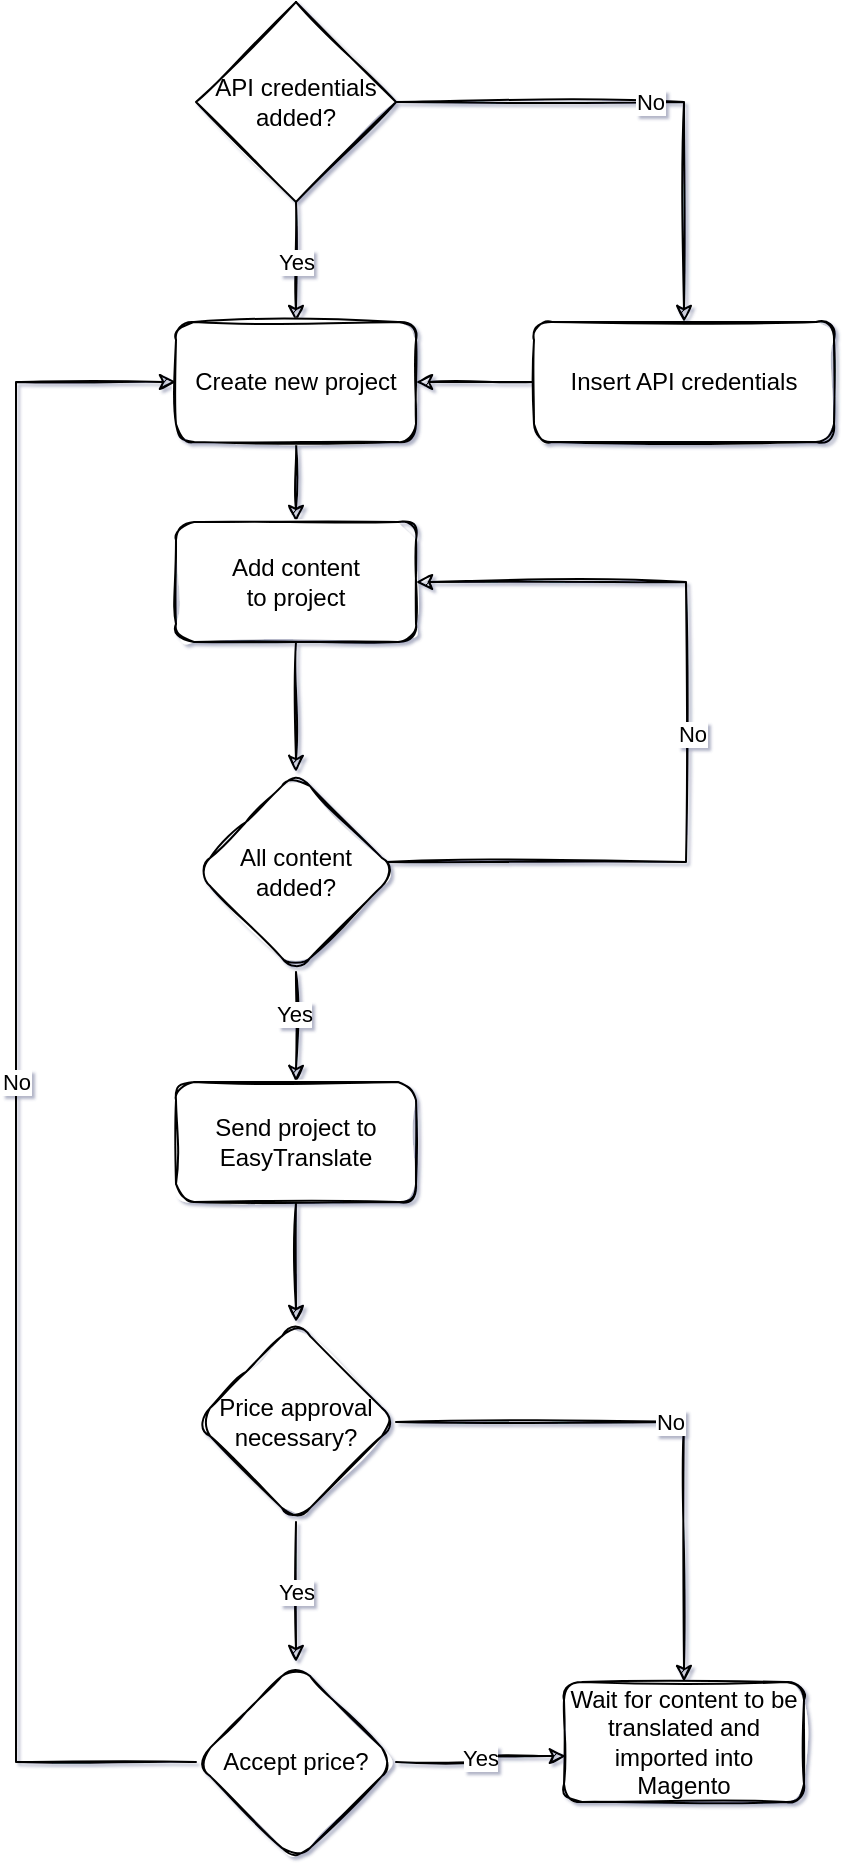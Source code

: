 <mxfile version="13.10.0" type="device"><diagram id="C5RBs43oDa-KdzZeNtuy" name="Page-1"><mxGraphModel dx="1422" dy="816" grid="1" gridSize="10" guides="1" tooltips="1" connect="1" arrows="1" fold="1" page="1" pageScale="1" pageWidth="827" pageHeight="1169" math="0" shadow="1"><root><mxCell id="WIyWlLk6GJQsqaUBKTNV-0"/><mxCell id="WIyWlLk6GJQsqaUBKTNV-1" parent="WIyWlLk6GJQsqaUBKTNV-0"/><mxCell id="BprngWskLxrPRDrW7Igl-20" value="" style="edgeStyle=orthogonalEdgeStyle;rounded=0;sketch=1;orthogonalLoop=1;jettySize=auto;html=1;" edge="1" parent="WIyWlLk6GJQsqaUBKTNV-1" source="BprngWskLxrPRDrW7Igl-1" target="BprngWskLxrPRDrW7Igl-17"><mxGeometry relative="1" as="geometry"/></mxCell><mxCell id="BprngWskLxrPRDrW7Igl-1" value="Insert API credentials" style="rounded=1;whiteSpace=wrap;html=1;shadow=0;glass=0;sketch=1;" vertex="1" parent="WIyWlLk6GJQsqaUBKTNV-1"><mxGeometry x="509" y="160" width="150" height="60" as="geometry"/></mxCell><mxCell id="BprngWskLxrPRDrW7Igl-5" value="No" style="edgeStyle=orthogonalEdgeStyle;rounded=0;sketch=1;orthogonalLoop=1;jettySize=auto;html=1;entryX=0.5;entryY=0;entryDx=0;entryDy=0;" edge="1" parent="WIyWlLk6GJQsqaUBKTNV-1" source="BprngWskLxrPRDrW7Igl-4" target="BprngWskLxrPRDrW7Igl-1"><mxGeometry relative="1" as="geometry"/></mxCell><mxCell id="BprngWskLxrPRDrW7Igl-18" value="Yes" style="edgeStyle=orthogonalEdgeStyle;rounded=0;sketch=1;orthogonalLoop=1;jettySize=auto;html=1;" edge="1" parent="WIyWlLk6GJQsqaUBKTNV-1" source="BprngWskLxrPRDrW7Igl-4" target="BprngWskLxrPRDrW7Igl-17"><mxGeometry relative="1" as="geometry"/></mxCell><mxCell id="BprngWskLxrPRDrW7Igl-4" value="API credentials added?" style="rhombus;whiteSpace=wrap;html=1;shadow=0;glass=0;sketch=1;aspect=fixed;" vertex="1" parent="WIyWlLk6GJQsqaUBKTNV-1"><mxGeometry x="340" width="100" height="100" as="geometry"/></mxCell><mxCell id="BprngWskLxrPRDrW7Igl-22" value="" style="edgeStyle=orthogonalEdgeStyle;rounded=0;sketch=1;orthogonalLoop=1;jettySize=auto;html=1;" edge="1" parent="WIyWlLk6GJQsqaUBKTNV-1" source="BprngWskLxrPRDrW7Igl-17" target="BprngWskLxrPRDrW7Igl-21"><mxGeometry relative="1" as="geometry"/></mxCell><mxCell id="BprngWskLxrPRDrW7Igl-17" value="Create new project" style="whiteSpace=wrap;html=1;shadow=0;glass=0;sketch=1;rounded=1;" vertex="1" parent="WIyWlLk6GJQsqaUBKTNV-1"><mxGeometry x="330" y="160" width="120" height="60" as="geometry"/></mxCell><mxCell id="BprngWskLxrPRDrW7Igl-24" value="" style="edgeStyle=orthogonalEdgeStyle;rounded=0;sketch=1;orthogonalLoop=1;jettySize=auto;html=1;" edge="1" parent="WIyWlLk6GJQsqaUBKTNV-1" source="BprngWskLxrPRDrW7Igl-21" target="BprngWskLxrPRDrW7Igl-23"><mxGeometry relative="1" as="geometry"/></mxCell><mxCell id="BprngWskLxrPRDrW7Igl-21" value="Add content&lt;br&gt;to project" style="whiteSpace=wrap;html=1;rounded=1;shadow=0;glass=0;sketch=1;" vertex="1" parent="WIyWlLk6GJQsqaUBKTNV-1"><mxGeometry x="330" y="260" width="120" height="60" as="geometry"/></mxCell><mxCell id="BprngWskLxrPRDrW7Igl-25" style="edgeStyle=orthogonalEdgeStyle;rounded=0;sketch=1;orthogonalLoop=1;jettySize=auto;html=1;entryX=1;entryY=0.5;entryDx=0;entryDy=0;" edge="1" parent="WIyWlLk6GJQsqaUBKTNV-1" source="BprngWskLxrPRDrW7Igl-23" target="BprngWskLxrPRDrW7Igl-21"><mxGeometry relative="1" as="geometry"><Array as="points"><mxPoint x="585" y="430"/><mxPoint x="585" y="290"/></Array></mxGeometry></mxCell><mxCell id="BprngWskLxrPRDrW7Igl-26" value="No" style="edgeLabel;html=1;align=center;verticalAlign=middle;resizable=0;points=[];" vertex="1" connectable="0" parent="BprngWskLxrPRDrW7Igl-25"><mxGeometry x="0.007" y="-3" relative="1" as="geometry"><mxPoint as="offset"/></mxGeometry></mxCell><mxCell id="BprngWskLxrPRDrW7Igl-28" value="" style="edgeStyle=orthogonalEdgeStyle;rounded=0;sketch=1;orthogonalLoop=1;jettySize=auto;html=1;" edge="1" parent="WIyWlLk6GJQsqaUBKTNV-1" source="BprngWskLxrPRDrW7Igl-23" target="BprngWskLxrPRDrW7Igl-27"><mxGeometry relative="1" as="geometry"/></mxCell><mxCell id="BprngWskLxrPRDrW7Igl-29" value="Yes" style="edgeLabel;html=1;align=center;verticalAlign=middle;resizable=0;points=[];" vertex="1" connectable="0" parent="BprngWskLxrPRDrW7Igl-28"><mxGeometry x="-0.244" y="-1" relative="1" as="geometry"><mxPoint as="offset"/></mxGeometry></mxCell><mxCell id="BprngWskLxrPRDrW7Igl-23" value="All content added?" style="rhombus;whiteSpace=wrap;html=1;rounded=1;shadow=0;glass=0;sketch=1;aspect=fixed;" vertex="1" parent="WIyWlLk6GJQsqaUBKTNV-1"><mxGeometry x="340" y="385" width="100" height="100" as="geometry"/></mxCell><mxCell id="BprngWskLxrPRDrW7Igl-33" value="" style="edgeStyle=orthogonalEdgeStyle;rounded=0;sketch=1;orthogonalLoop=1;jettySize=auto;html=1;" edge="1" parent="WIyWlLk6GJQsqaUBKTNV-1" source="BprngWskLxrPRDrW7Igl-27" target="BprngWskLxrPRDrW7Igl-32"><mxGeometry relative="1" as="geometry"/></mxCell><mxCell id="BprngWskLxrPRDrW7Igl-27" value="Send project to EasyTranslate" style="whiteSpace=wrap;html=1;rounded=1;shadow=0;glass=0;sketch=1;" vertex="1" parent="WIyWlLk6GJQsqaUBKTNV-1"><mxGeometry x="330" y="540" width="120" height="60" as="geometry"/></mxCell><mxCell id="BprngWskLxrPRDrW7Igl-35" value="No" style="edgeStyle=orthogonalEdgeStyle;rounded=0;sketch=1;orthogonalLoop=1;jettySize=auto;html=1;" edge="1" parent="WIyWlLk6GJQsqaUBKTNV-1" source="BprngWskLxrPRDrW7Igl-32" target="BprngWskLxrPRDrW7Igl-34"><mxGeometry relative="1" as="geometry"><Array as="points"><mxPoint x="584" y="710"/></Array></mxGeometry></mxCell><mxCell id="BprngWskLxrPRDrW7Igl-37" value="Yes" style="edgeStyle=orthogonalEdgeStyle;rounded=0;sketch=1;orthogonalLoop=1;jettySize=auto;html=1;" edge="1" parent="WIyWlLk6GJQsqaUBKTNV-1" source="BprngWskLxrPRDrW7Igl-32" target="BprngWskLxrPRDrW7Igl-36"><mxGeometry relative="1" as="geometry"/></mxCell><mxCell id="BprngWskLxrPRDrW7Igl-32" value="Price approval necessary?" style="rhombus;whiteSpace=wrap;html=1;rounded=1;shadow=0;glass=0;sketch=1;aspect=fixed;" vertex="1" parent="WIyWlLk6GJQsqaUBKTNV-1"><mxGeometry x="340" y="660" width="100" height="100" as="geometry"/></mxCell><mxCell id="BprngWskLxrPRDrW7Igl-34" value="Wait for content to be translated and imported into Magento" style="whiteSpace=wrap;html=1;rounded=1;shadow=0;glass=0;sketch=1;" vertex="1" parent="WIyWlLk6GJQsqaUBKTNV-1"><mxGeometry x="524" y="840" width="120" height="60" as="geometry"/></mxCell><mxCell id="BprngWskLxrPRDrW7Igl-38" value="Yes" style="edgeStyle=orthogonalEdgeStyle;rounded=0;sketch=1;orthogonalLoop=1;jettySize=auto;html=1;entryX=0.008;entryY=0.617;entryDx=0;entryDy=0;entryPerimeter=0;" edge="1" parent="WIyWlLk6GJQsqaUBKTNV-1" source="BprngWskLxrPRDrW7Igl-36" target="BprngWskLxrPRDrW7Igl-34"><mxGeometry relative="1" as="geometry"/></mxCell><mxCell id="BprngWskLxrPRDrW7Igl-41" value="No" style="edgeStyle=orthogonalEdgeStyle;rounded=0;sketch=1;orthogonalLoop=1;jettySize=auto;html=1;entryX=0;entryY=0.5;entryDx=0;entryDy=0;exitX=0;exitY=0.5;exitDx=0;exitDy=0;" edge="1" parent="WIyWlLk6GJQsqaUBKTNV-1" source="BprngWskLxrPRDrW7Igl-36" target="BprngWskLxrPRDrW7Igl-17"><mxGeometry relative="1" as="geometry"><Array as="points"><mxPoint x="250" y="880"/><mxPoint x="250" y="190"/></Array></mxGeometry></mxCell><mxCell id="BprngWskLxrPRDrW7Igl-36" value="Accept price?" style="rhombus;whiteSpace=wrap;html=1;rounded=1;shadow=0;glass=0;sketch=1;aspect=fixed;" vertex="1" parent="WIyWlLk6GJQsqaUBKTNV-1"><mxGeometry x="340" y="830" width="100" height="100" as="geometry"/></mxCell></root></mxGraphModel></diagram></mxfile>